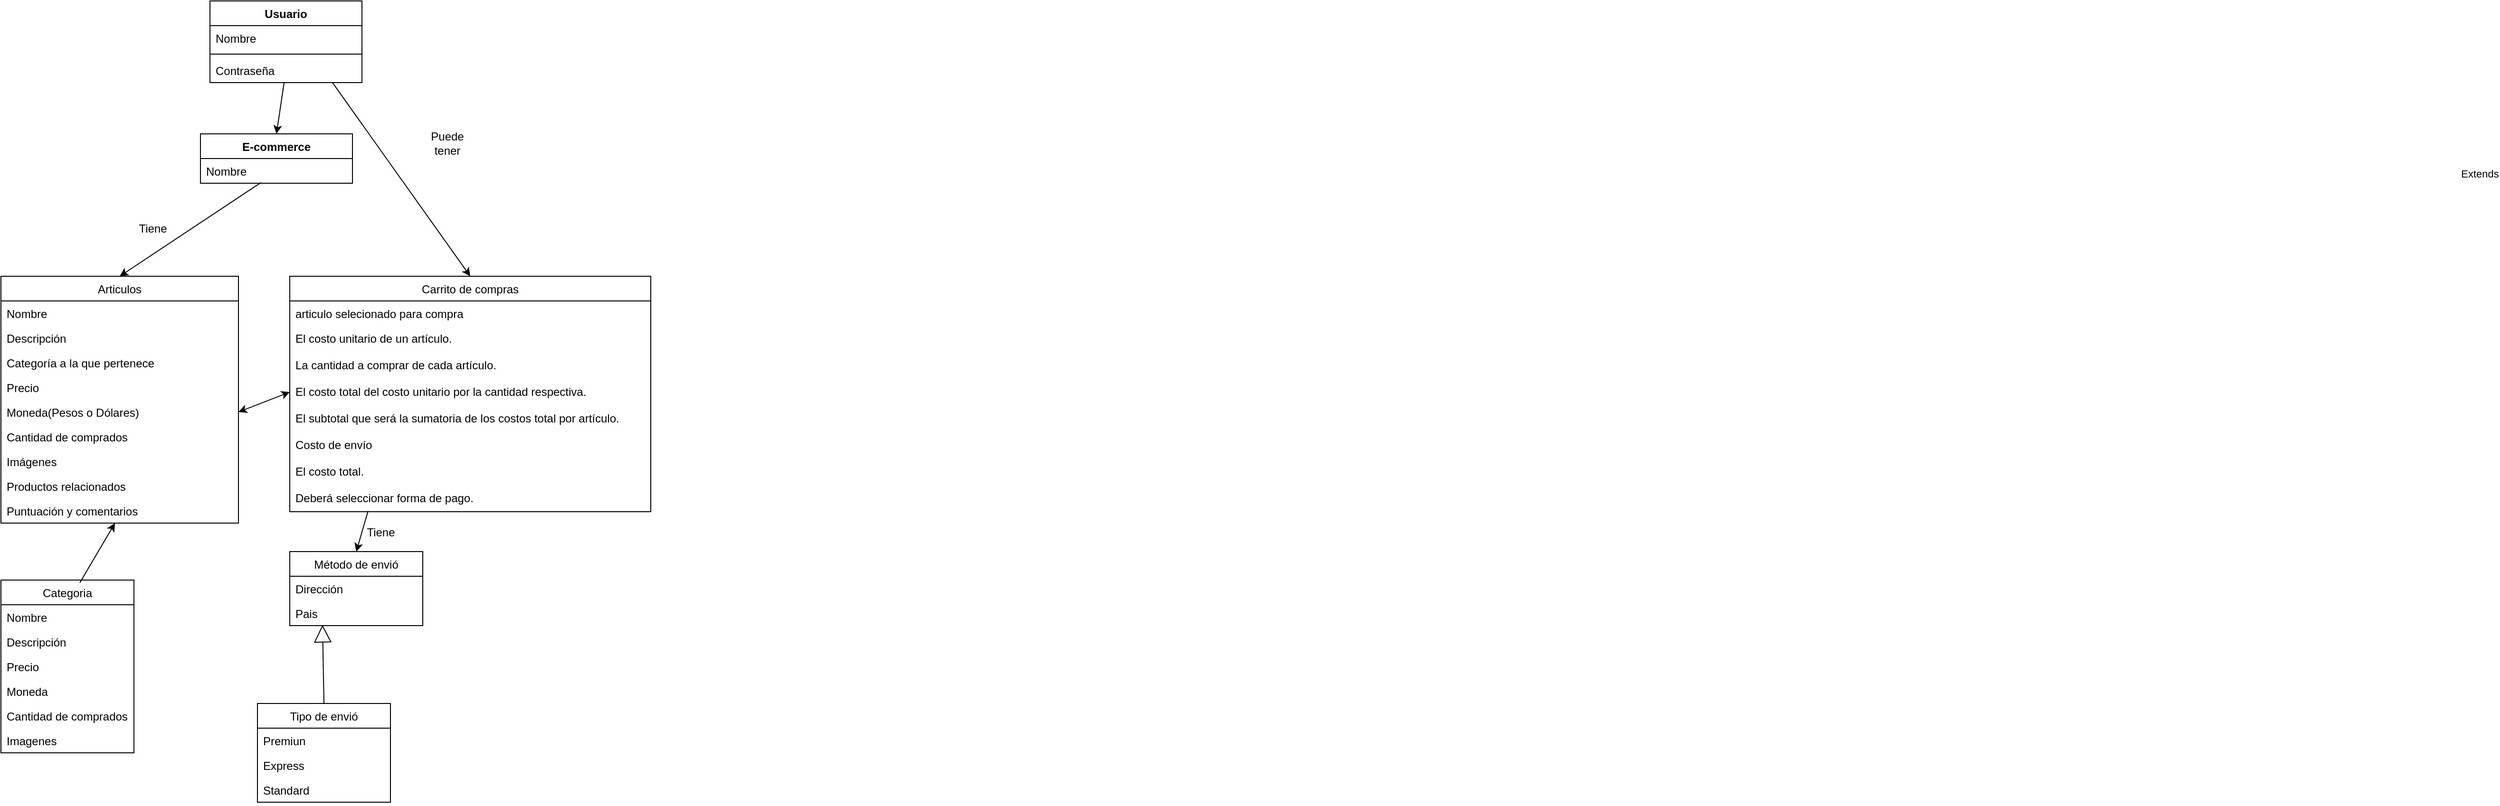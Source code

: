<mxfile version="14.9.6" type="github">
  <diagram id="C5RBs43oDa-KdzZeNtuy" name="Page-1">
    <mxGraphModel dx="657" dy="1074" grid="1" gridSize="10" guides="1" tooltips="1" connect="1" arrows="1" fold="1" page="1" pageScale="1" pageWidth="827" pageHeight="1169" math="0" shadow="0">
      <root>
        <mxCell id="WIyWlLk6GJQsqaUBKTNV-0" />
        <mxCell id="WIyWlLk6GJQsqaUBKTNV-1" parent="WIyWlLk6GJQsqaUBKTNV-0" />
        <mxCell id="kFoRuCMK9JsCO8jz3s3C-45" value="" style="endArrow=block;endSize=10;endFill=0;shadow=0;strokeWidth=1;rounded=0;edgeStyle=elbowEdgeStyle;elbow=vertical;strokeColor=none;" edge="1" parent="WIyWlLk6GJQsqaUBKTNV-1">
          <mxGeometry width="160" relative="1" as="geometry">
            <mxPoint x="1050" y="842" as="sourcePoint" />
            <mxPoint x="900" y="740" as="targetPoint" />
            <Array as="points">
              <mxPoint x="1010" y="782" />
            </Array>
          </mxGeometry>
        </mxCell>
        <mxCell id="kFoRuCMK9JsCO8jz3s3C-46" value="E-commerce" style="swimlane;fontStyle=1;align=center;verticalAlign=top;childLayout=stackLayout;horizontal=1;startSize=26;horizontalStack=0;resizeParent=1;resizeParentMax=0;resizeLast=0;collapsible=1;marginBottom=0;" vertex="1" parent="WIyWlLk6GJQsqaUBKTNV-1">
          <mxGeometry x="680" y="410" width="160" height="52" as="geometry" />
        </mxCell>
        <mxCell id="kFoRuCMK9JsCO8jz3s3C-47" value="Nombre" style="text;strokeColor=none;fillColor=none;align=left;verticalAlign=top;spacingLeft=4;spacingRight=4;overflow=hidden;rotatable=0;points=[[0,0.5],[1,0.5]];portConstraint=eastwest;" vertex="1" parent="kFoRuCMK9JsCO8jz3s3C-46">
          <mxGeometry y="26" width="160" height="26" as="geometry" />
        </mxCell>
        <mxCell id="kFoRuCMK9JsCO8jz3s3C-48" value="Articulos" style="swimlane;fontStyle=0;childLayout=stackLayout;horizontal=1;startSize=26;fillColor=none;horizontalStack=0;resizeParent=1;resizeParentMax=0;resizeLast=0;collapsible=1;marginBottom=0;" vertex="1" parent="WIyWlLk6GJQsqaUBKTNV-1">
          <mxGeometry x="470" y="560" width="250" height="260" as="geometry" />
        </mxCell>
        <mxCell id="kFoRuCMK9JsCO8jz3s3C-49" value="Nombre" style="text;strokeColor=none;fillColor=none;align=left;verticalAlign=top;spacingLeft=4;spacingRight=4;overflow=hidden;rotatable=0;points=[[0,0.5],[1,0.5]];portConstraint=eastwest;" vertex="1" parent="kFoRuCMK9JsCO8jz3s3C-48">
          <mxGeometry y="26" width="250" height="26" as="geometry" />
        </mxCell>
        <mxCell id="kFoRuCMK9JsCO8jz3s3C-50" value="Descripción" style="text;strokeColor=none;fillColor=none;align=left;verticalAlign=top;spacingLeft=4;spacingRight=4;overflow=hidden;rotatable=0;points=[[0,0.5],[1,0.5]];portConstraint=eastwest;" vertex="1" parent="kFoRuCMK9JsCO8jz3s3C-48">
          <mxGeometry y="52" width="250" height="26" as="geometry" />
        </mxCell>
        <mxCell id="kFoRuCMK9JsCO8jz3s3C-51" value="Categoría a la que pertenece" style="text;strokeColor=none;fillColor=none;align=left;verticalAlign=top;spacingLeft=4;spacingRight=4;overflow=hidden;rotatable=0;points=[[0,0.5],[1,0.5]];portConstraint=eastwest;" vertex="1" parent="kFoRuCMK9JsCO8jz3s3C-48">
          <mxGeometry y="78" width="250" height="26" as="geometry" />
        </mxCell>
        <mxCell id="kFoRuCMK9JsCO8jz3s3C-52" value="Precio" style="text;strokeColor=none;fillColor=none;align=left;verticalAlign=top;spacingLeft=4;spacingRight=4;overflow=hidden;rotatable=0;points=[[0,0.5],[1,0.5]];portConstraint=eastwest;" vertex="1" parent="kFoRuCMK9JsCO8jz3s3C-48">
          <mxGeometry y="104" width="250" height="26" as="geometry" />
        </mxCell>
        <mxCell id="kFoRuCMK9JsCO8jz3s3C-53" value="Moneda(Pesos o Dólares)" style="text;strokeColor=none;fillColor=none;align=left;verticalAlign=top;spacingLeft=4;spacingRight=4;overflow=hidden;rotatable=0;points=[[0,0.5],[1,0.5]];portConstraint=eastwest;" vertex="1" parent="kFoRuCMK9JsCO8jz3s3C-48">
          <mxGeometry y="130" width="250" height="26" as="geometry" />
        </mxCell>
        <mxCell id="kFoRuCMK9JsCO8jz3s3C-54" value="Cantidad de comprados" style="text;strokeColor=none;fillColor=none;align=left;verticalAlign=top;spacingLeft=4;spacingRight=4;overflow=hidden;rotatable=0;points=[[0,0.5],[1,0.5]];portConstraint=eastwest;" vertex="1" parent="kFoRuCMK9JsCO8jz3s3C-48">
          <mxGeometry y="156" width="250" height="26" as="geometry" />
        </mxCell>
        <mxCell id="kFoRuCMK9JsCO8jz3s3C-55" value="Imágenes" style="text;strokeColor=none;fillColor=none;align=left;verticalAlign=top;spacingLeft=4;spacingRight=4;overflow=hidden;rotatable=0;points=[[0,0.5],[1,0.5]];portConstraint=eastwest;" vertex="1" parent="kFoRuCMK9JsCO8jz3s3C-48">
          <mxGeometry y="182" width="250" height="26" as="geometry" />
        </mxCell>
        <mxCell id="kFoRuCMK9JsCO8jz3s3C-56" value="Productos relacionados" style="text;strokeColor=none;fillColor=none;align=left;verticalAlign=top;spacingLeft=4;spacingRight=4;overflow=hidden;rotatable=0;points=[[0,0.5],[1,0.5]];portConstraint=eastwest;" vertex="1" parent="kFoRuCMK9JsCO8jz3s3C-48">
          <mxGeometry y="208" width="250" height="26" as="geometry" />
        </mxCell>
        <mxCell id="kFoRuCMK9JsCO8jz3s3C-57" value="Puntuación y comentarios" style="text;strokeColor=none;fillColor=none;align=left;verticalAlign=top;spacingLeft=4;spacingRight=4;overflow=hidden;rotatable=0;points=[[0,0.5],[1,0.5]];portConstraint=eastwest;" vertex="1" parent="kFoRuCMK9JsCO8jz3s3C-48">
          <mxGeometry y="234" width="250" height="26" as="geometry" />
        </mxCell>
        <mxCell id="kFoRuCMK9JsCO8jz3s3C-58" value="" style="endArrow=classic;html=1;entryX=0.5;entryY=0;entryDx=0;entryDy=0;exitX=0.398;exitY=0.973;exitDx=0;exitDy=0;exitPerimeter=0;" edge="1" parent="WIyWlLk6GJQsqaUBKTNV-1" source="kFoRuCMK9JsCO8jz3s3C-47" target="kFoRuCMK9JsCO8jz3s3C-48">
          <mxGeometry width="50" height="50" relative="1" as="geometry">
            <mxPoint x="758" y="410" as="sourcePoint" />
            <mxPoint x="780" y="610" as="targetPoint" />
          </mxGeometry>
        </mxCell>
        <mxCell id="kFoRuCMK9JsCO8jz3s3C-59" value="Carrito de compras" style="swimlane;fontStyle=0;childLayout=stackLayout;horizontal=1;startSize=26;fillColor=none;horizontalStack=0;resizeParent=1;resizeParentMax=0;resizeLast=0;collapsible=1;marginBottom=0;" vertex="1" parent="WIyWlLk6GJQsqaUBKTNV-1">
          <mxGeometry x="774" y="560" width="380" height="248" as="geometry" />
        </mxCell>
        <mxCell id="kFoRuCMK9JsCO8jz3s3C-60" value="articulo selecionado para compra" style="text;strokeColor=none;fillColor=none;align=left;verticalAlign=top;spacingLeft=4;spacingRight=4;overflow=hidden;rotatable=0;points=[[0,0.5],[1,0.5]];portConstraint=eastwest;" vertex="1" parent="kFoRuCMK9JsCO8jz3s3C-59">
          <mxGeometry y="26" width="380" height="26" as="geometry" />
        </mxCell>
        <mxCell id="kFoRuCMK9JsCO8jz3s3C-61" value="El costo unitario de un artículo." style="text;strokeColor=none;fillColor=none;align=left;verticalAlign=top;spacingLeft=4;spacingRight=4;overflow=hidden;rotatable=0;points=[[0,0.5],[1,0.5]];portConstraint=eastwest;" vertex="1" parent="kFoRuCMK9JsCO8jz3s3C-59">
          <mxGeometry y="52" width="380" height="28" as="geometry" />
        </mxCell>
        <mxCell id="kFoRuCMK9JsCO8jz3s3C-62" value="La cantidad a comprar de cada artículo." style="text;strokeColor=none;fillColor=none;align=left;verticalAlign=top;spacingLeft=4;spacingRight=4;overflow=hidden;rotatable=0;points=[[0,0.5],[1,0.5]];portConstraint=eastwest;" vertex="1" parent="kFoRuCMK9JsCO8jz3s3C-59">
          <mxGeometry y="80" width="380" height="28" as="geometry" />
        </mxCell>
        <mxCell id="kFoRuCMK9JsCO8jz3s3C-63" value="El costo total del costo unitario por la cantidad respectiva." style="text;strokeColor=none;fillColor=none;align=left;verticalAlign=top;spacingLeft=4;spacingRight=4;overflow=hidden;rotatable=0;points=[[0,0.5],[1,0.5]];portConstraint=eastwest;" vertex="1" parent="kFoRuCMK9JsCO8jz3s3C-59">
          <mxGeometry y="108" width="380" height="28" as="geometry" />
        </mxCell>
        <mxCell id="kFoRuCMK9JsCO8jz3s3C-64" value="El subtotal que será la sumatoria de los costos total por artículo." style="text;strokeColor=none;fillColor=none;align=left;verticalAlign=top;spacingLeft=4;spacingRight=4;overflow=hidden;rotatable=0;points=[[0,0.5],[1,0.5]];portConstraint=eastwest;" vertex="1" parent="kFoRuCMK9JsCO8jz3s3C-59">
          <mxGeometry y="136" width="380" height="28" as="geometry" />
        </mxCell>
        <mxCell id="kFoRuCMK9JsCO8jz3s3C-65" value="Costo de envío" style="text;strokeColor=none;fillColor=none;align=left;verticalAlign=top;spacingLeft=4;spacingRight=4;overflow=hidden;rotatable=0;points=[[0,0.5],[1,0.5]];portConstraint=eastwest;" vertex="1" parent="kFoRuCMK9JsCO8jz3s3C-59">
          <mxGeometry y="164" width="380" height="28" as="geometry" />
        </mxCell>
        <mxCell id="kFoRuCMK9JsCO8jz3s3C-66" value="El costo total." style="text;strokeColor=none;fillColor=none;align=left;verticalAlign=top;spacingLeft=4;spacingRight=4;overflow=hidden;rotatable=0;points=[[0,0.5],[1,0.5]];portConstraint=eastwest;" vertex="1" parent="kFoRuCMK9JsCO8jz3s3C-59">
          <mxGeometry y="192" width="380" height="28" as="geometry" />
        </mxCell>
        <mxCell id="kFoRuCMK9JsCO8jz3s3C-67" value="Deberá seleccionar forma de pago." style="text;strokeColor=none;fillColor=none;align=left;verticalAlign=top;spacingLeft=4;spacingRight=4;overflow=hidden;rotatable=0;points=[[0,0.5],[1,0.5]];portConstraint=eastwest;" vertex="1" parent="kFoRuCMK9JsCO8jz3s3C-59">
          <mxGeometry y="220" width="380" height="28" as="geometry" />
        </mxCell>
        <mxCell id="kFoRuCMK9JsCO8jz3s3C-68" value="Usuario" style="swimlane;fontStyle=1;align=center;verticalAlign=top;childLayout=stackLayout;horizontal=1;startSize=26;horizontalStack=0;resizeParent=1;resizeParentMax=0;resizeLast=0;collapsible=1;marginBottom=0;" vertex="1" parent="WIyWlLk6GJQsqaUBKTNV-1">
          <mxGeometry x="690" y="270" width="160" height="86" as="geometry" />
        </mxCell>
        <mxCell id="kFoRuCMK9JsCO8jz3s3C-69" value="Nombre" style="text;strokeColor=none;fillColor=none;align=left;verticalAlign=top;spacingLeft=4;spacingRight=4;overflow=hidden;rotatable=0;points=[[0,0.5],[1,0.5]];portConstraint=eastwest;" vertex="1" parent="kFoRuCMK9JsCO8jz3s3C-68">
          <mxGeometry y="26" width="160" height="26" as="geometry" />
        </mxCell>
        <mxCell id="kFoRuCMK9JsCO8jz3s3C-70" value="" style="line;strokeWidth=1;fillColor=none;align=left;verticalAlign=middle;spacingTop=-1;spacingLeft=3;spacingRight=3;rotatable=0;labelPosition=right;points=[];portConstraint=eastwest;" vertex="1" parent="kFoRuCMK9JsCO8jz3s3C-68">
          <mxGeometry y="52" width="160" height="8" as="geometry" />
        </mxCell>
        <mxCell id="kFoRuCMK9JsCO8jz3s3C-71" value="Contraseña" style="text;strokeColor=none;fillColor=none;align=left;verticalAlign=top;spacingLeft=4;spacingRight=4;overflow=hidden;rotatable=0;points=[[0,0.5],[1,0.5]];portConstraint=eastwest;" vertex="1" parent="kFoRuCMK9JsCO8jz3s3C-68">
          <mxGeometry y="60" width="160" height="26" as="geometry" />
        </mxCell>
        <mxCell id="kFoRuCMK9JsCO8jz3s3C-72" value="" style="endArrow=classic;html=1;entryX=0.5;entryY=0;entryDx=0;entryDy=0;" edge="1" parent="WIyWlLk6GJQsqaUBKTNV-1" source="kFoRuCMK9JsCO8jz3s3C-71" target="kFoRuCMK9JsCO8jz3s3C-46">
          <mxGeometry width="50" height="50" relative="1" as="geometry">
            <mxPoint x="670" y="670" as="sourcePoint" />
            <mxPoint x="720" y="620" as="targetPoint" />
          </mxGeometry>
        </mxCell>
        <mxCell id="kFoRuCMK9JsCO8jz3s3C-76" value="" style="endArrow=classic;html=1;entryX=0.5;entryY=0;entryDx=0;entryDy=0;exitX=0.804;exitY=0.984;exitDx=0;exitDy=0;exitPerimeter=0;" edge="1" parent="WIyWlLk6GJQsqaUBKTNV-1" source="kFoRuCMK9JsCO8jz3s3C-71" target="kFoRuCMK9JsCO8jz3s3C-59">
          <mxGeometry width="50" height="50" relative="1" as="geometry">
            <mxPoint x="953.08" y="523.638" as="sourcePoint" />
            <mxPoint x="975" y="510" as="targetPoint" />
          </mxGeometry>
        </mxCell>
        <mxCell id="kFoRuCMK9JsCO8jz3s3C-77" value="Puede tener" style="text;html=1;strokeColor=none;fillColor=none;align=center;verticalAlign=middle;whiteSpace=wrap;rounded=0;" vertex="1" parent="WIyWlLk6GJQsqaUBKTNV-1">
          <mxGeometry x="920" y="410" width="40" height="20" as="geometry" />
        </mxCell>
        <mxCell id="kFoRuCMK9JsCO8jz3s3C-78" value="Tiene" style="text;html=1;strokeColor=none;fillColor=none;align=center;verticalAlign=middle;whiteSpace=wrap;rounded=0;" vertex="1" parent="WIyWlLk6GJQsqaUBKTNV-1">
          <mxGeometry x="610" y="500" width="40" height="20" as="geometry" />
        </mxCell>
        <mxCell id="kFoRuCMK9JsCO8jz3s3C-79" value="Método de envió" style="swimlane;fontStyle=0;childLayout=stackLayout;horizontal=1;startSize=26;fillColor=none;horizontalStack=0;resizeParent=1;resizeParentMax=0;resizeLast=0;collapsible=1;marginBottom=0;" vertex="1" parent="WIyWlLk6GJQsqaUBKTNV-1">
          <mxGeometry x="774" y="850" width="140" height="78" as="geometry" />
        </mxCell>
        <mxCell id="kFoRuCMK9JsCO8jz3s3C-80" value="Dirección" style="text;strokeColor=none;fillColor=none;align=left;verticalAlign=top;spacingLeft=4;spacingRight=4;overflow=hidden;rotatable=0;points=[[0,0.5],[1,0.5]];portConstraint=eastwest;" vertex="1" parent="kFoRuCMK9JsCO8jz3s3C-79">
          <mxGeometry y="26" width="140" height="26" as="geometry" />
        </mxCell>
        <mxCell id="kFoRuCMK9JsCO8jz3s3C-81" value="Pais" style="text;strokeColor=none;fillColor=none;align=left;verticalAlign=top;spacingLeft=4;spacingRight=4;overflow=hidden;rotatable=0;points=[[0,0.5],[1,0.5]];portConstraint=eastwest;" vertex="1" parent="kFoRuCMK9JsCO8jz3s3C-79">
          <mxGeometry y="52" width="140" height="26" as="geometry" />
        </mxCell>
        <mxCell id="kFoRuCMK9JsCO8jz3s3C-82" value="Tipo de envió" style="swimlane;fontStyle=0;childLayout=stackLayout;horizontal=1;startSize=26;fillColor=none;horizontalStack=0;resizeParent=1;resizeParentMax=0;resizeLast=0;collapsible=1;marginBottom=0;" vertex="1" parent="WIyWlLk6GJQsqaUBKTNV-1">
          <mxGeometry x="740" y="1010" width="140" height="104" as="geometry" />
        </mxCell>
        <mxCell id="kFoRuCMK9JsCO8jz3s3C-83" value="Premiun" style="text;strokeColor=none;fillColor=none;align=left;verticalAlign=top;spacingLeft=4;spacingRight=4;overflow=hidden;rotatable=0;points=[[0,0.5],[1,0.5]];portConstraint=eastwest;" vertex="1" parent="kFoRuCMK9JsCO8jz3s3C-82">
          <mxGeometry y="26" width="140" height="26" as="geometry" />
        </mxCell>
        <mxCell id="kFoRuCMK9JsCO8jz3s3C-84" value="Express" style="text;strokeColor=none;fillColor=none;align=left;verticalAlign=top;spacingLeft=4;spacingRight=4;overflow=hidden;rotatable=0;points=[[0,0.5],[1,0.5]];portConstraint=eastwest;" vertex="1" parent="kFoRuCMK9JsCO8jz3s3C-82">
          <mxGeometry y="52" width="140" height="26" as="geometry" />
        </mxCell>
        <mxCell id="kFoRuCMK9JsCO8jz3s3C-85" value="Standard" style="text;strokeColor=none;fillColor=none;align=left;verticalAlign=top;spacingLeft=4;spacingRight=4;overflow=hidden;rotatable=0;points=[[0,0.5],[1,0.5]];portConstraint=eastwest;" vertex="1" parent="kFoRuCMK9JsCO8jz3s3C-82">
          <mxGeometry y="78" width="140" height="26" as="geometry" />
        </mxCell>
        <mxCell id="kFoRuCMK9JsCO8jz3s3C-86" value="Extends" style="endArrow=block;endSize=16;endFill=0;html=1;exitX=0.5;exitY=0;exitDx=0;exitDy=0;entryX=0.246;entryY=0.968;entryDx=0;entryDy=0;entryPerimeter=0;" edge="1" parent="WIyWlLk6GJQsqaUBKTNV-1" source="kFoRuCMK9JsCO8jz3s3C-82" target="kFoRuCMK9JsCO8jz3s3C-81">
          <mxGeometry x="1" y="-1291" width="160" relative="1" as="geometry">
            <mxPoint x="930" y="980" as="sourcePoint" />
            <mxPoint x="1090" y="980" as="targetPoint" />
            <mxPoint x="980" y="-451" as="offset" />
          </mxGeometry>
        </mxCell>
        <mxCell id="kFoRuCMK9JsCO8jz3s3C-87" value="" style="endArrow=classic;html=1;exitX=0.217;exitY=0.971;exitDx=0;exitDy=0;exitPerimeter=0;entryX=0.5;entryY=0;entryDx=0;entryDy=0;" edge="1" parent="WIyWlLk6GJQsqaUBKTNV-1" source="kFoRuCMK9JsCO8jz3s3C-67" target="kFoRuCMK9JsCO8jz3s3C-79">
          <mxGeometry width="50" height="50" relative="1" as="geometry">
            <mxPoint x="810" y="760" as="sourcePoint" />
            <mxPoint x="860" y="710" as="targetPoint" />
          </mxGeometry>
        </mxCell>
        <mxCell id="kFoRuCMK9JsCO8jz3s3C-88" value="Tiene" style="text;html=1;strokeColor=none;fillColor=none;align=center;verticalAlign=middle;whiteSpace=wrap;rounded=0;" vertex="1" parent="WIyWlLk6GJQsqaUBKTNV-1">
          <mxGeometry x="850" y="820" width="40" height="20" as="geometry" />
        </mxCell>
        <mxCell id="kFoRuCMK9JsCO8jz3s3C-89" value="" style="endArrow=classic;startArrow=classic;html=1;entryX=0;entryY=0.5;entryDx=0;entryDy=0;exitX=1;exitY=0.5;exitDx=0;exitDy=0;" edge="1" parent="WIyWlLk6GJQsqaUBKTNV-1" source="kFoRuCMK9JsCO8jz3s3C-53" target="kFoRuCMK9JsCO8jz3s3C-63">
          <mxGeometry width="50" height="50" relative="1" as="geometry">
            <mxPoint x="720" y="682" as="sourcePoint" />
            <mxPoint x="840" y="660" as="targetPoint" />
          </mxGeometry>
        </mxCell>
        <mxCell id="kFoRuCMK9JsCO8jz3s3C-90" value="Categoria" style="swimlane;fontStyle=0;childLayout=stackLayout;horizontal=1;startSize=26;fillColor=none;horizontalStack=0;resizeParent=1;resizeParentMax=0;resizeLast=0;collapsible=1;marginBottom=0;" vertex="1" parent="WIyWlLk6GJQsqaUBKTNV-1">
          <mxGeometry x="470" y="880" width="140" height="182" as="geometry" />
        </mxCell>
        <mxCell id="kFoRuCMK9JsCO8jz3s3C-91" value="Nombre" style="text;strokeColor=none;fillColor=none;align=left;verticalAlign=top;spacingLeft=4;spacingRight=4;overflow=hidden;rotatable=0;points=[[0,0.5],[1,0.5]];portConstraint=eastwest;" vertex="1" parent="kFoRuCMK9JsCO8jz3s3C-90">
          <mxGeometry y="26" width="140" height="26" as="geometry" />
        </mxCell>
        <mxCell id="kFoRuCMK9JsCO8jz3s3C-92" value="Descripción" style="text;strokeColor=none;fillColor=none;align=left;verticalAlign=top;spacingLeft=4;spacingRight=4;overflow=hidden;rotatable=0;points=[[0,0.5],[1,0.5]];portConstraint=eastwest;" vertex="1" parent="kFoRuCMK9JsCO8jz3s3C-90">
          <mxGeometry y="52" width="140" height="26" as="geometry" />
        </mxCell>
        <mxCell id="kFoRuCMK9JsCO8jz3s3C-95" value="Precio" style="text;strokeColor=none;fillColor=none;align=left;verticalAlign=top;spacingLeft=4;spacingRight=4;overflow=hidden;rotatable=0;points=[[0,0.5],[1,0.5]];portConstraint=eastwest;" vertex="1" parent="kFoRuCMK9JsCO8jz3s3C-90">
          <mxGeometry y="78" width="140" height="26" as="geometry" />
        </mxCell>
        <mxCell id="kFoRuCMK9JsCO8jz3s3C-96" value="Moneda" style="text;strokeColor=none;fillColor=none;align=left;verticalAlign=top;spacingLeft=4;spacingRight=4;overflow=hidden;rotatable=0;points=[[0,0.5],[1,0.5]];portConstraint=eastwest;" vertex="1" parent="kFoRuCMK9JsCO8jz3s3C-90">
          <mxGeometry y="104" width="140" height="26" as="geometry" />
        </mxCell>
        <mxCell id="kFoRuCMK9JsCO8jz3s3C-97" value="Cantidad de comprados" style="text;strokeColor=none;fillColor=none;align=left;verticalAlign=top;spacingLeft=4;spacingRight=4;overflow=hidden;rotatable=0;points=[[0,0.5],[1,0.5]];portConstraint=eastwest;" vertex="1" parent="kFoRuCMK9JsCO8jz3s3C-90">
          <mxGeometry y="130" width="140" height="26" as="geometry" />
        </mxCell>
        <mxCell id="kFoRuCMK9JsCO8jz3s3C-100" value="Imagenes" style="text;strokeColor=none;fillColor=none;align=left;verticalAlign=top;spacingLeft=4;spacingRight=4;overflow=hidden;rotatable=0;points=[[0,0.5],[1,0.5]];portConstraint=eastwest;" vertex="1" parent="kFoRuCMK9JsCO8jz3s3C-90">
          <mxGeometry y="156" width="140" height="26" as="geometry" />
        </mxCell>
        <mxCell id="kFoRuCMK9JsCO8jz3s3C-94" value="" style="endArrow=classic;html=1;exitX=0.593;exitY=0.016;exitDx=0;exitDy=0;exitPerimeter=0;" edge="1" parent="WIyWlLk6GJQsqaUBKTNV-1" source="kFoRuCMK9JsCO8jz3s3C-90">
          <mxGeometry width="50" height="50" relative="1" as="geometry">
            <mxPoint x="720" y="840" as="sourcePoint" />
            <mxPoint x="590" y="820" as="targetPoint" />
          </mxGeometry>
        </mxCell>
      </root>
    </mxGraphModel>
  </diagram>
</mxfile>
